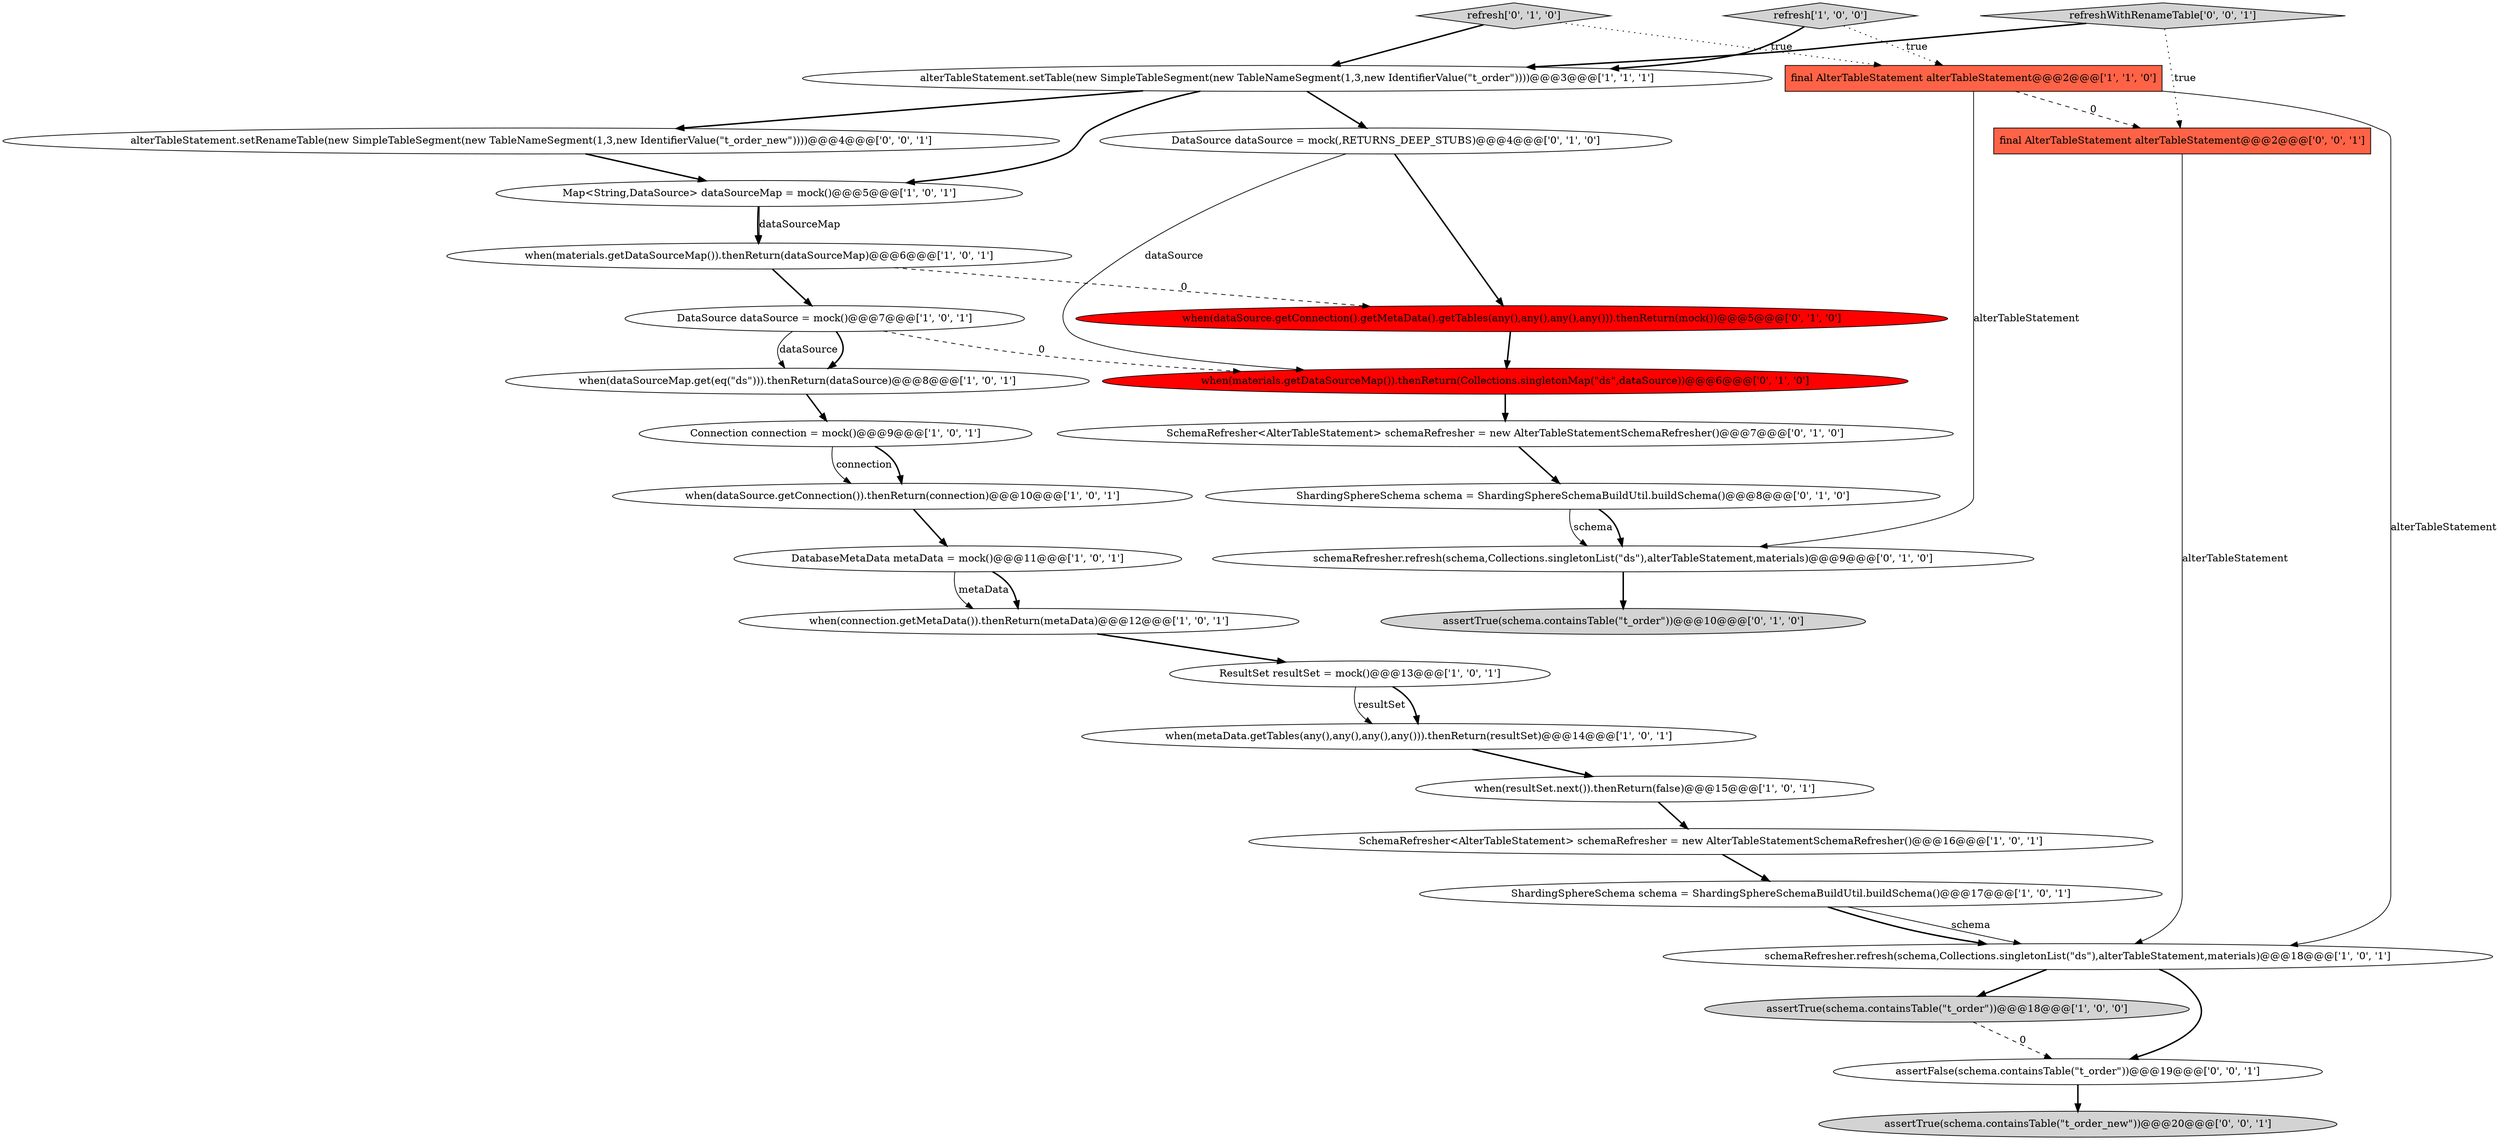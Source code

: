 digraph {
22 [style = filled, label = "DataSource dataSource = mock(,RETURNS_DEEP_STUBS)@@@4@@@['0', '1', '0']", fillcolor = white, shape = ellipse image = "AAA0AAABBB2BBB"];
16 [style = filled, label = "final AlterTableStatement alterTableStatement@@@2@@@['1', '1', '0']", fillcolor = tomato, shape = box image = "AAA0AAABBB1BBB"];
26 [style = filled, label = "refreshWithRenameTable['0', '0', '1']", fillcolor = lightgray, shape = diamond image = "AAA0AAABBB3BBB"];
24 [style = filled, label = "when(materials.getDataSourceMap()).thenReturn(Collections.singletonMap(\"ds\",dataSource))@@@6@@@['0', '1', '0']", fillcolor = red, shape = ellipse image = "AAA1AAABBB2BBB"];
14 [style = filled, label = "ResultSet resultSet = mock()@@@13@@@['1', '0', '1']", fillcolor = white, shape = ellipse image = "AAA0AAABBB1BBB"];
6 [style = filled, label = "schemaRefresher.refresh(schema,Collections.singletonList(\"ds\"),alterTableStatement,materials)@@@18@@@['1', '0', '1']", fillcolor = white, shape = ellipse image = "AAA0AAABBB1BBB"];
4 [style = filled, label = "when(resultSet.next()).thenReturn(false)@@@15@@@['1', '0', '1']", fillcolor = white, shape = ellipse image = "AAA0AAABBB1BBB"];
3 [style = filled, label = "assertTrue(schema.containsTable(\"t_order\"))@@@18@@@['1', '0', '0']", fillcolor = lightgray, shape = ellipse image = "AAA0AAABBB1BBB"];
28 [style = filled, label = "final AlterTableStatement alterTableStatement@@@2@@@['0', '0', '1']", fillcolor = tomato, shape = box image = "AAA0AAABBB3BBB"];
1 [style = filled, label = "SchemaRefresher<AlterTableStatement> schemaRefresher = new AlterTableStatementSchemaRefresher()@@@16@@@['1', '0', '1']", fillcolor = white, shape = ellipse image = "AAA0AAABBB1BBB"];
21 [style = filled, label = "assertTrue(schema.containsTable(\"t_order\"))@@@10@@@['0', '1', '0']", fillcolor = lightgray, shape = ellipse image = "AAA0AAABBB2BBB"];
17 [style = filled, label = "when(dataSourceMap.get(eq(\"ds\"))).thenReturn(dataSource)@@@8@@@['1', '0', '1']", fillcolor = white, shape = ellipse image = "AAA0AAABBB1BBB"];
19 [style = filled, label = "schemaRefresher.refresh(schema,Collections.singletonList(\"ds\"),alterTableStatement,materials)@@@9@@@['0', '1', '0']", fillcolor = white, shape = ellipse image = "AAA0AAABBB2BBB"];
12 [style = filled, label = "refresh['1', '0', '0']", fillcolor = lightgray, shape = diamond image = "AAA0AAABBB1BBB"];
29 [style = filled, label = "assertTrue(schema.containsTable(\"t_order_new\"))@@@20@@@['0', '0', '1']", fillcolor = lightgray, shape = ellipse image = "AAA0AAABBB3BBB"];
9 [style = filled, label = "when(metaData.getTables(any(),any(),any(),any())).thenReturn(resultSet)@@@14@@@['1', '0', '1']", fillcolor = white, shape = ellipse image = "AAA0AAABBB1BBB"];
5 [style = filled, label = "Map<String,DataSource> dataSourceMap = mock()@@@5@@@['1', '0', '1']", fillcolor = white, shape = ellipse image = "AAA0AAABBB1BBB"];
27 [style = filled, label = "alterTableStatement.setRenameTable(new SimpleTableSegment(new TableNameSegment(1,3,new IdentifierValue(\"t_order_new\"))))@@@4@@@['0', '0', '1']", fillcolor = white, shape = ellipse image = "AAA0AAABBB3BBB"];
11 [style = filled, label = "when(materials.getDataSourceMap()).thenReturn(dataSourceMap)@@@6@@@['1', '0', '1']", fillcolor = white, shape = ellipse image = "AAA0AAABBB1BBB"];
10 [style = filled, label = "when(dataSource.getConnection()).thenReturn(connection)@@@10@@@['1', '0', '1']", fillcolor = white, shape = ellipse image = "AAA0AAABBB1BBB"];
13 [style = filled, label = "DatabaseMetaData metaData = mock()@@@11@@@['1', '0', '1']", fillcolor = white, shape = ellipse image = "AAA0AAABBB1BBB"];
8 [style = filled, label = "when(connection.getMetaData()).thenReturn(metaData)@@@12@@@['1', '0', '1']", fillcolor = white, shape = ellipse image = "AAA0AAABBB1BBB"];
7 [style = filled, label = "ShardingSphereSchema schema = ShardingSphereSchemaBuildUtil.buildSchema()@@@17@@@['1', '0', '1']", fillcolor = white, shape = ellipse image = "AAA0AAABBB1BBB"];
15 [style = filled, label = "DataSource dataSource = mock()@@@7@@@['1', '0', '1']", fillcolor = white, shape = ellipse image = "AAA0AAABBB1BBB"];
0 [style = filled, label = "Connection connection = mock()@@@9@@@['1', '0', '1']", fillcolor = white, shape = ellipse image = "AAA0AAABBB1BBB"];
2 [style = filled, label = "alterTableStatement.setTable(new SimpleTableSegment(new TableNameSegment(1,3,new IdentifierValue(\"t_order\"))))@@@3@@@['1', '1', '1']", fillcolor = white, shape = ellipse image = "AAA0AAABBB1BBB"];
18 [style = filled, label = "refresh['0', '1', '0']", fillcolor = lightgray, shape = diamond image = "AAA0AAABBB2BBB"];
20 [style = filled, label = "SchemaRefresher<AlterTableStatement> schemaRefresher = new AlterTableStatementSchemaRefresher()@@@7@@@['0', '1', '0']", fillcolor = white, shape = ellipse image = "AAA0AAABBB2BBB"];
23 [style = filled, label = "ShardingSphereSchema schema = ShardingSphereSchemaBuildUtil.buildSchema()@@@8@@@['0', '1', '0']", fillcolor = white, shape = ellipse image = "AAA0AAABBB2BBB"];
25 [style = filled, label = "when(dataSource.getConnection().getMetaData().getTables(any(),any(),any(),any())).thenReturn(mock())@@@5@@@['0', '1', '0']", fillcolor = red, shape = ellipse image = "AAA1AAABBB2BBB"];
30 [style = filled, label = "assertFalse(schema.containsTable(\"t_order\"))@@@19@@@['0', '0', '1']", fillcolor = white, shape = ellipse image = "AAA0AAABBB3BBB"];
6->3 [style = bold, label=""];
22->25 [style = bold, label=""];
3->30 [style = dashed, label="0"];
28->6 [style = solid, label="alterTableStatement"];
18->16 [style = dotted, label="true"];
9->4 [style = bold, label=""];
16->6 [style = solid, label="alterTableStatement"];
15->24 [style = dashed, label="0"];
0->10 [style = solid, label="connection"];
8->14 [style = bold, label=""];
18->2 [style = bold, label=""];
1->7 [style = bold, label=""];
22->24 [style = solid, label="dataSource"];
23->19 [style = solid, label="schema"];
7->6 [style = solid, label="schema"];
30->29 [style = bold, label=""];
11->15 [style = bold, label=""];
24->20 [style = bold, label=""];
25->24 [style = bold, label=""];
26->2 [style = bold, label=""];
15->17 [style = bold, label=""];
0->10 [style = bold, label=""];
12->2 [style = bold, label=""];
17->0 [style = bold, label=""];
13->8 [style = solid, label="metaData"];
20->23 [style = bold, label=""];
16->19 [style = solid, label="alterTableStatement"];
10->13 [style = bold, label=""];
12->16 [style = dotted, label="true"];
26->28 [style = dotted, label="true"];
23->19 [style = bold, label=""];
5->11 [style = solid, label="dataSourceMap"];
7->6 [style = bold, label=""];
11->25 [style = dashed, label="0"];
15->17 [style = solid, label="dataSource"];
2->27 [style = bold, label=""];
14->9 [style = bold, label=""];
5->11 [style = bold, label=""];
4->1 [style = bold, label=""];
27->5 [style = bold, label=""];
6->30 [style = bold, label=""];
14->9 [style = solid, label="resultSet"];
13->8 [style = bold, label=""];
2->22 [style = bold, label=""];
16->28 [style = dashed, label="0"];
2->5 [style = bold, label=""];
19->21 [style = bold, label=""];
}
